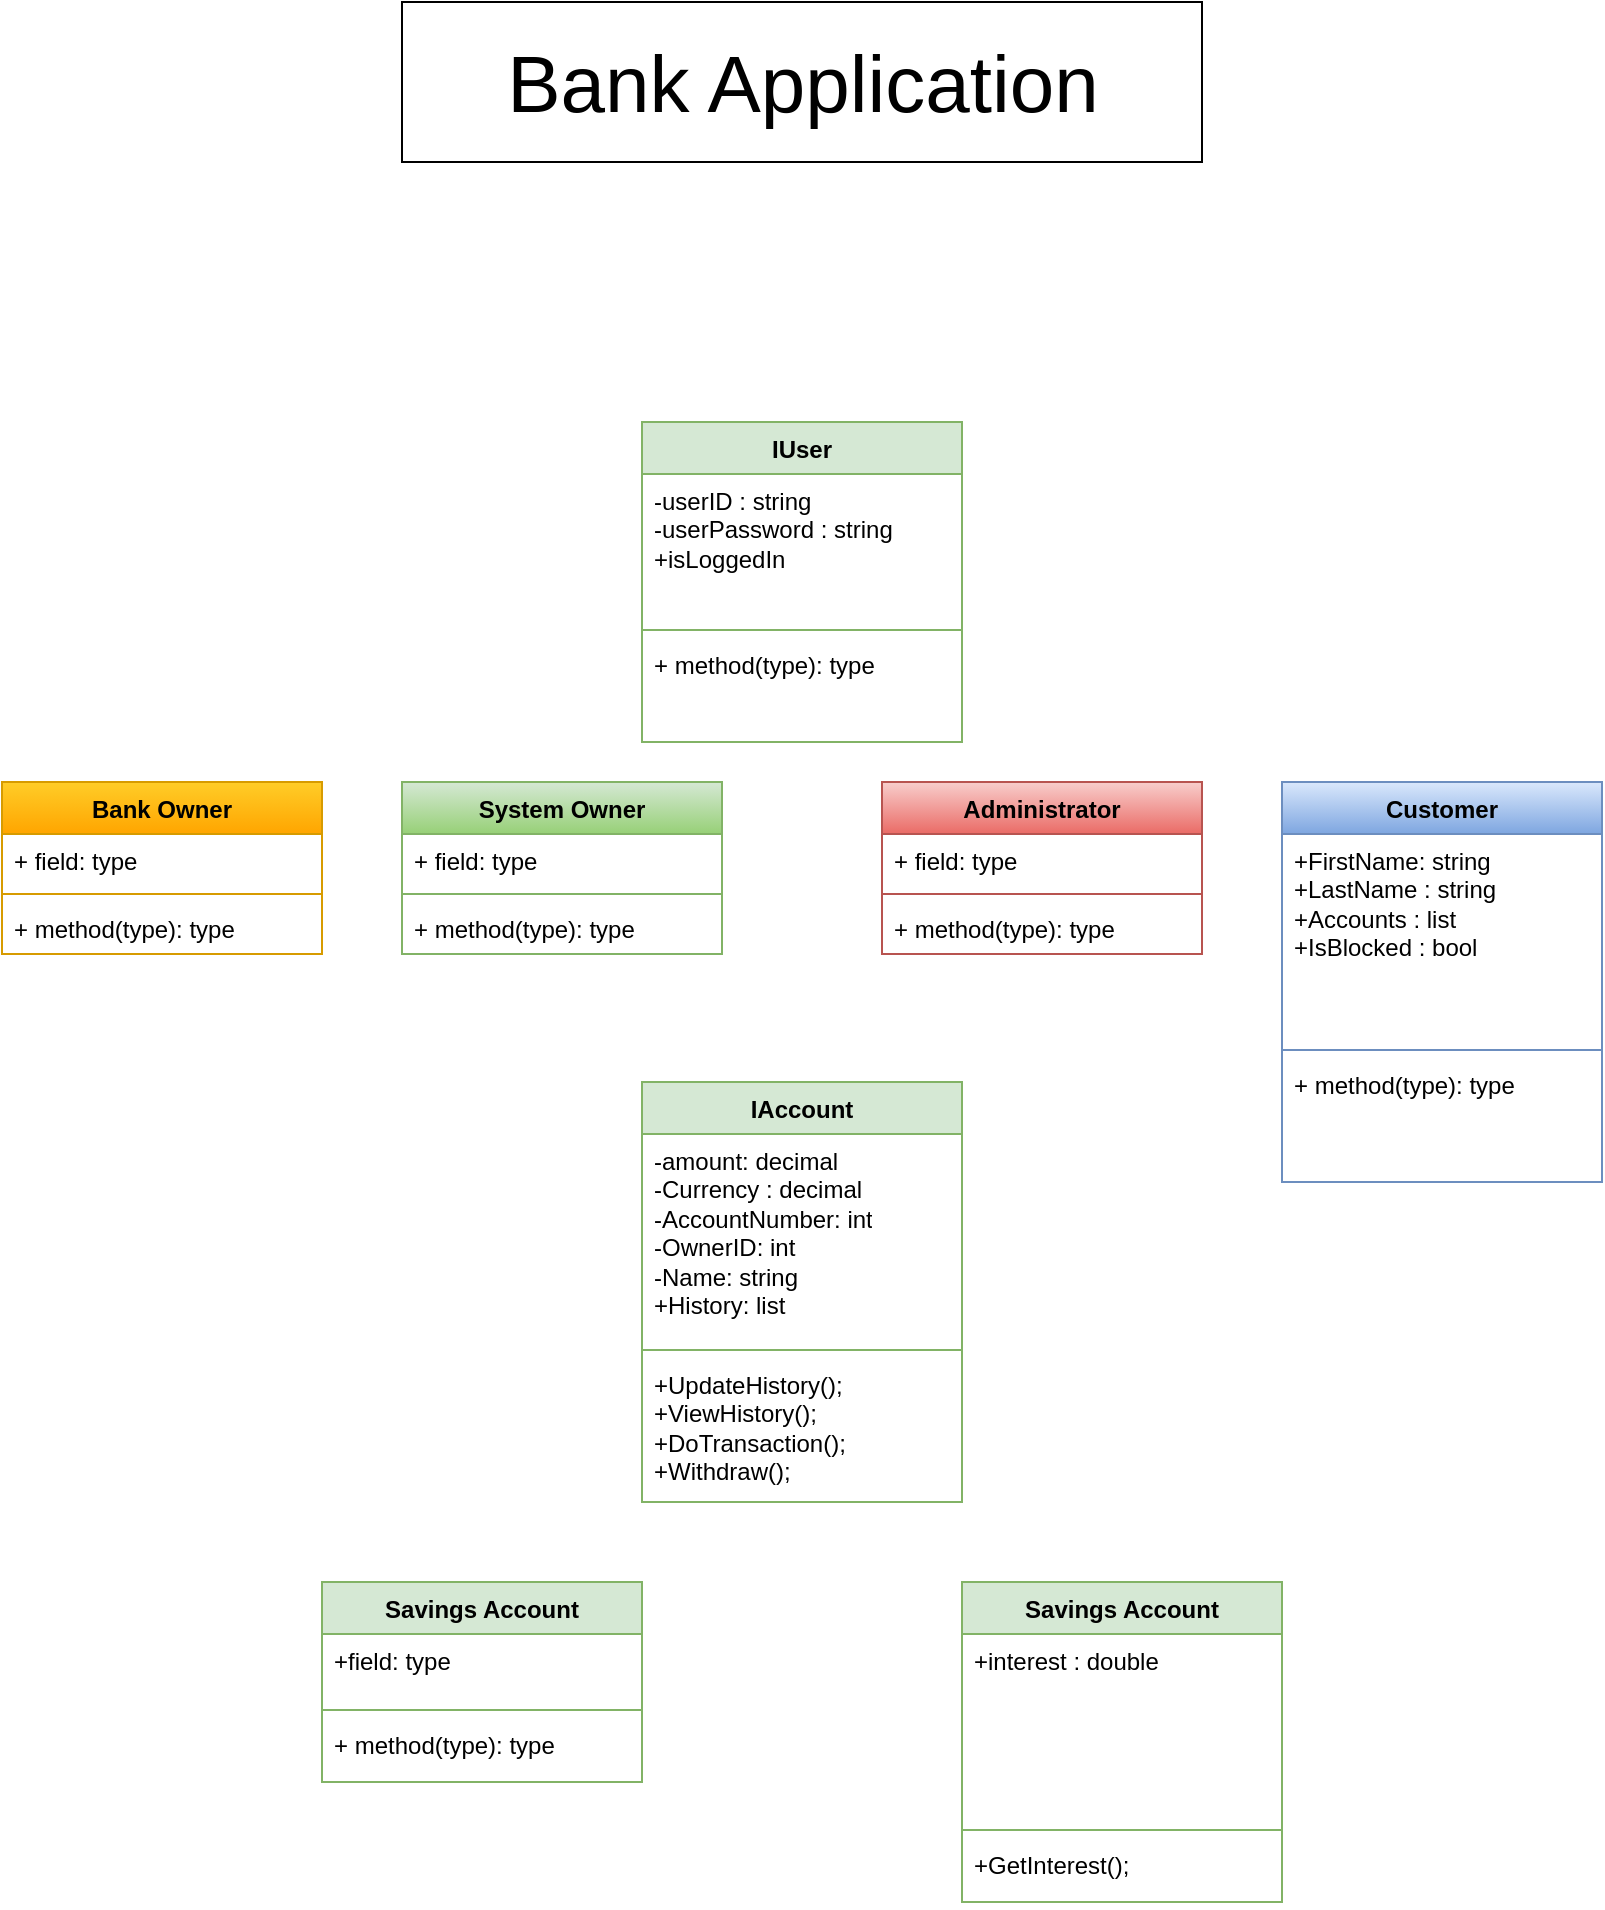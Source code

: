 <mxfile version="24.8.6">
  <diagram name="Sida-1" id="jVOs47Zs7ip-ePUWDolt">
    <mxGraphModel dx="1500" dy="746" grid="1" gridSize="10" guides="1" tooltips="1" connect="1" arrows="1" fold="1" page="1" pageScale="1" pageWidth="827" pageHeight="1169" math="0" shadow="0">
      <root>
        <mxCell id="0" />
        <mxCell id="1" parent="0" />
        <mxCell id="ofr7tEj0DooNxVdJga8A-1" value="IUser" style="swimlane;fontStyle=1;align=center;verticalAlign=top;childLayout=stackLayout;horizontal=1;startSize=26;horizontalStack=0;resizeParent=1;resizeParentMax=0;resizeLast=0;collapsible=1;marginBottom=0;whiteSpace=wrap;html=1;fillColor=#d5e8d4;strokeColor=#82b366;" parent="1" vertex="1">
          <mxGeometry x="320" y="220" width="160" height="160" as="geometry" />
        </mxCell>
        <mxCell id="ofr7tEj0DooNxVdJga8A-2" value="-userID : string&lt;div&gt;-userPassword : string&lt;/div&gt;&lt;div&gt;+isLoggedIn&lt;/div&gt;" style="text;strokeColor=none;fillColor=none;align=left;verticalAlign=top;spacingLeft=4;spacingRight=4;overflow=hidden;rotatable=0;points=[[0,0.5],[1,0.5]];portConstraint=eastwest;whiteSpace=wrap;html=1;" parent="ofr7tEj0DooNxVdJga8A-1" vertex="1">
          <mxGeometry y="26" width="160" height="74" as="geometry" />
        </mxCell>
        <mxCell id="ofr7tEj0DooNxVdJga8A-3" value="" style="line;strokeWidth=1;fillColor=none;align=left;verticalAlign=middle;spacingTop=-1;spacingLeft=3;spacingRight=3;rotatable=0;labelPosition=right;points=[];portConstraint=eastwest;strokeColor=inherit;" parent="ofr7tEj0DooNxVdJga8A-1" vertex="1">
          <mxGeometry y="100" width="160" height="8" as="geometry" />
        </mxCell>
        <mxCell id="ofr7tEj0DooNxVdJga8A-4" value="+ method(type): type" style="text;strokeColor=none;fillColor=none;align=left;verticalAlign=top;spacingLeft=4;spacingRight=4;overflow=hidden;rotatable=0;points=[[0,0.5],[1,0.5]];portConstraint=eastwest;whiteSpace=wrap;html=1;" parent="ofr7tEj0DooNxVdJga8A-1" vertex="1">
          <mxGeometry y="108" width="160" height="52" as="geometry" />
        </mxCell>
        <mxCell id="fDbmW3vQvRIylSFrpmfo-1" value="Bank Owner" style="swimlane;fontStyle=1;align=center;verticalAlign=top;childLayout=stackLayout;horizontal=1;startSize=26;horizontalStack=0;resizeParent=1;resizeParentMax=0;resizeLast=0;collapsible=1;marginBottom=0;whiteSpace=wrap;html=1;fillColor=#ffcd28;strokeColor=#d79b00;gradientColor=#ffa500;" vertex="1" parent="1">
          <mxGeometry y="400" width="160" height="86" as="geometry" />
        </mxCell>
        <mxCell id="fDbmW3vQvRIylSFrpmfo-2" value="+ field: type" style="text;strokeColor=none;fillColor=none;align=left;verticalAlign=top;spacingLeft=4;spacingRight=4;overflow=hidden;rotatable=0;points=[[0,0.5],[1,0.5]];portConstraint=eastwest;whiteSpace=wrap;html=1;" vertex="1" parent="fDbmW3vQvRIylSFrpmfo-1">
          <mxGeometry y="26" width="160" height="26" as="geometry" />
        </mxCell>
        <mxCell id="fDbmW3vQvRIylSFrpmfo-3" value="" style="line;strokeWidth=1;fillColor=none;align=left;verticalAlign=middle;spacingTop=-1;spacingLeft=3;spacingRight=3;rotatable=0;labelPosition=right;points=[];portConstraint=eastwest;strokeColor=inherit;" vertex="1" parent="fDbmW3vQvRIylSFrpmfo-1">
          <mxGeometry y="52" width="160" height="8" as="geometry" />
        </mxCell>
        <mxCell id="fDbmW3vQvRIylSFrpmfo-4" value="+ method(type): type" style="text;strokeColor=none;fillColor=none;align=left;verticalAlign=top;spacingLeft=4;spacingRight=4;overflow=hidden;rotatable=0;points=[[0,0.5],[1,0.5]];portConstraint=eastwest;whiteSpace=wrap;html=1;" vertex="1" parent="fDbmW3vQvRIylSFrpmfo-1">
          <mxGeometry y="60" width="160" height="26" as="geometry" />
        </mxCell>
        <mxCell id="fDbmW3vQvRIylSFrpmfo-5" value="Customer" style="swimlane;fontStyle=1;align=center;verticalAlign=top;childLayout=stackLayout;horizontal=1;startSize=26;horizontalStack=0;resizeParent=1;resizeParentMax=0;resizeLast=0;collapsible=1;marginBottom=0;whiteSpace=wrap;html=1;fillColor=#dae8fc;gradientColor=#7ea6e0;strokeColor=#6c8ebf;" vertex="1" parent="1">
          <mxGeometry x="640" y="400" width="160" height="200" as="geometry" />
        </mxCell>
        <mxCell id="fDbmW3vQvRIylSFrpmfo-6" value="+FirstName: string&lt;div&gt;+LastName : string&lt;/div&gt;&lt;div&gt;+Accounts : list&lt;/div&gt;&lt;div&gt;+IsBlocked : bool&lt;/div&gt;" style="text;strokeColor=none;fillColor=none;align=left;verticalAlign=top;spacingLeft=4;spacingRight=4;overflow=hidden;rotatable=0;points=[[0,0.5],[1,0.5]];portConstraint=eastwest;whiteSpace=wrap;html=1;" vertex="1" parent="fDbmW3vQvRIylSFrpmfo-5">
          <mxGeometry y="26" width="160" height="104" as="geometry" />
        </mxCell>
        <mxCell id="fDbmW3vQvRIylSFrpmfo-7" value="" style="line;strokeWidth=1;fillColor=none;align=left;verticalAlign=middle;spacingTop=-1;spacingLeft=3;spacingRight=3;rotatable=0;labelPosition=right;points=[];portConstraint=eastwest;strokeColor=inherit;" vertex="1" parent="fDbmW3vQvRIylSFrpmfo-5">
          <mxGeometry y="130" width="160" height="8" as="geometry" />
        </mxCell>
        <mxCell id="fDbmW3vQvRIylSFrpmfo-8" value="+ method(type): type" style="text;strokeColor=none;fillColor=none;align=left;verticalAlign=top;spacingLeft=4;spacingRight=4;overflow=hidden;rotatable=0;points=[[0,0.5],[1,0.5]];portConstraint=eastwest;whiteSpace=wrap;html=1;" vertex="1" parent="fDbmW3vQvRIylSFrpmfo-5">
          <mxGeometry y="138" width="160" height="62" as="geometry" />
        </mxCell>
        <mxCell id="fDbmW3vQvRIylSFrpmfo-9" value="System Owner" style="swimlane;fontStyle=1;align=center;verticalAlign=top;childLayout=stackLayout;horizontal=1;startSize=26;horizontalStack=0;resizeParent=1;resizeParentMax=0;resizeLast=0;collapsible=1;marginBottom=0;whiteSpace=wrap;html=1;fillColor=#d5e8d4;strokeColor=#82b366;gradientColor=#97d077;" vertex="1" parent="1">
          <mxGeometry x="200" y="400" width="160" height="86" as="geometry" />
        </mxCell>
        <mxCell id="fDbmW3vQvRIylSFrpmfo-10" value="+ field: type" style="text;strokeColor=none;fillColor=none;align=left;verticalAlign=top;spacingLeft=4;spacingRight=4;overflow=hidden;rotatable=0;points=[[0,0.5],[1,0.5]];portConstraint=eastwest;whiteSpace=wrap;html=1;" vertex="1" parent="fDbmW3vQvRIylSFrpmfo-9">
          <mxGeometry y="26" width="160" height="26" as="geometry" />
        </mxCell>
        <mxCell id="fDbmW3vQvRIylSFrpmfo-11" value="" style="line;strokeWidth=1;fillColor=none;align=left;verticalAlign=middle;spacingTop=-1;spacingLeft=3;spacingRight=3;rotatable=0;labelPosition=right;points=[];portConstraint=eastwest;strokeColor=inherit;" vertex="1" parent="fDbmW3vQvRIylSFrpmfo-9">
          <mxGeometry y="52" width="160" height="8" as="geometry" />
        </mxCell>
        <mxCell id="fDbmW3vQvRIylSFrpmfo-12" value="+ method(type): type" style="text;strokeColor=none;fillColor=none;align=left;verticalAlign=top;spacingLeft=4;spacingRight=4;overflow=hidden;rotatable=0;points=[[0,0.5],[1,0.5]];portConstraint=eastwest;whiteSpace=wrap;html=1;" vertex="1" parent="fDbmW3vQvRIylSFrpmfo-9">
          <mxGeometry y="60" width="160" height="26" as="geometry" />
        </mxCell>
        <mxCell id="fDbmW3vQvRIylSFrpmfo-13" value="Administrator" style="swimlane;fontStyle=1;align=center;verticalAlign=top;childLayout=stackLayout;horizontal=1;startSize=26;horizontalStack=0;resizeParent=1;resizeParentMax=0;resizeLast=0;collapsible=1;marginBottom=0;whiteSpace=wrap;html=1;fillColor=#f8cecc;gradientColor=#ea6b66;strokeColor=#b85450;" vertex="1" parent="1">
          <mxGeometry x="440" y="400" width="160" height="86" as="geometry" />
        </mxCell>
        <mxCell id="fDbmW3vQvRIylSFrpmfo-14" value="+ field: type" style="text;strokeColor=none;fillColor=none;align=left;verticalAlign=top;spacingLeft=4;spacingRight=4;overflow=hidden;rotatable=0;points=[[0,0.5],[1,0.5]];portConstraint=eastwest;whiteSpace=wrap;html=1;" vertex="1" parent="fDbmW3vQvRIylSFrpmfo-13">
          <mxGeometry y="26" width="160" height="26" as="geometry" />
        </mxCell>
        <mxCell id="fDbmW3vQvRIylSFrpmfo-15" value="" style="line;strokeWidth=1;fillColor=none;align=left;verticalAlign=middle;spacingTop=-1;spacingLeft=3;spacingRight=3;rotatable=0;labelPosition=right;points=[];portConstraint=eastwest;strokeColor=inherit;" vertex="1" parent="fDbmW3vQvRIylSFrpmfo-13">
          <mxGeometry y="52" width="160" height="8" as="geometry" />
        </mxCell>
        <mxCell id="fDbmW3vQvRIylSFrpmfo-16" value="+ method(type): type" style="text;strokeColor=none;fillColor=none;align=left;verticalAlign=top;spacingLeft=4;spacingRight=4;overflow=hidden;rotatable=0;points=[[0,0.5],[1,0.5]];portConstraint=eastwest;whiteSpace=wrap;html=1;" vertex="1" parent="fDbmW3vQvRIylSFrpmfo-13">
          <mxGeometry y="60" width="160" height="26" as="geometry" />
        </mxCell>
        <mxCell id="fDbmW3vQvRIylSFrpmfo-18" value="" style="rounded=0;whiteSpace=wrap;html=1;" vertex="1" parent="1">
          <mxGeometry x="200" y="10" width="400" height="80" as="geometry" />
        </mxCell>
        <mxCell id="fDbmW3vQvRIylSFrpmfo-19" value="&lt;font style=&quot;font-size: 40px;&quot;&gt;Bank Application&lt;/font&gt;" style="text;html=1;align=center;verticalAlign=middle;resizable=0;points=[];autosize=1;strokeColor=none;fillColor=none;" vertex="1" parent="1">
          <mxGeometry x="240" y="20" width="320" height="60" as="geometry" />
        </mxCell>
        <mxCell id="fDbmW3vQvRIylSFrpmfo-20" value="IAccount" style="swimlane;fontStyle=1;align=center;verticalAlign=top;childLayout=stackLayout;horizontal=1;startSize=26;horizontalStack=0;resizeParent=1;resizeParentMax=0;resizeLast=0;collapsible=1;marginBottom=0;whiteSpace=wrap;html=1;fillColor=#d5e8d4;strokeColor=#82b366;" vertex="1" parent="1">
          <mxGeometry x="320" y="550" width="160" height="210" as="geometry" />
        </mxCell>
        <mxCell id="fDbmW3vQvRIylSFrpmfo-21" value="-amount: decimal&lt;div&gt;-Currency : decimal&lt;/div&gt;&lt;div&gt;-AccountNumber: int&lt;/div&gt;&lt;div&gt;-OwnerID: int&lt;/div&gt;&lt;div&gt;-Name: string&lt;/div&gt;&lt;div&gt;+History: list&lt;/div&gt;&lt;div&gt;&lt;br&gt;&lt;/div&gt;" style="text;strokeColor=none;fillColor=none;align=left;verticalAlign=top;spacingLeft=4;spacingRight=4;overflow=hidden;rotatable=0;points=[[0,0.5],[1,0.5]];portConstraint=eastwest;whiteSpace=wrap;html=1;" vertex="1" parent="fDbmW3vQvRIylSFrpmfo-20">
          <mxGeometry y="26" width="160" height="104" as="geometry" />
        </mxCell>
        <mxCell id="fDbmW3vQvRIylSFrpmfo-22" value="" style="line;strokeWidth=1;fillColor=none;align=left;verticalAlign=middle;spacingTop=-1;spacingLeft=3;spacingRight=3;rotatable=0;labelPosition=right;points=[];portConstraint=eastwest;strokeColor=inherit;" vertex="1" parent="fDbmW3vQvRIylSFrpmfo-20">
          <mxGeometry y="130" width="160" height="8" as="geometry" />
        </mxCell>
        <mxCell id="fDbmW3vQvRIylSFrpmfo-23" value="+UpdateHistory();&amp;nbsp;&lt;div&gt;+ViewHistory();&lt;/div&gt;&lt;div&gt;+DoTransaction();&lt;/div&gt;&lt;div&gt;+Withdraw();&lt;/div&gt;" style="text;strokeColor=none;fillColor=none;align=left;verticalAlign=top;spacingLeft=4;spacingRight=4;overflow=hidden;rotatable=0;points=[[0,0.5],[1,0.5]];portConstraint=eastwest;whiteSpace=wrap;html=1;" vertex="1" parent="fDbmW3vQvRIylSFrpmfo-20">
          <mxGeometry y="138" width="160" height="72" as="geometry" />
        </mxCell>
        <mxCell id="fDbmW3vQvRIylSFrpmfo-28" value="Savings Account" style="swimlane;fontStyle=1;align=center;verticalAlign=top;childLayout=stackLayout;horizontal=1;startSize=26;horizontalStack=0;resizeParent=1;resizeParentMax=0;resizeLast=0;collapsible=1;marginBottom=0;whiteSpace=wrap;html=1;fillColor=#d5e8d4;strokeColor=#82b366;" vertex="1" parent="1">
          <mxGeometry x="480" y="800" width="160" height="160" as="geometry" />
        </mxCell>
        <mxCell id="fDbmW3vQvRIylSFrpmfo-29" value="&lt;div&gt;+interest : double&lt;/div&gt;" style="text;strokeColor=none;fillColor=none;align=left;verticalAlign=top;spacingLeft=4;spacingRight=4;overflow=hidden;rotatable=0;points=[[0,0.5],[1,0.5]];portConstraint=eastwest;whiteSpace=wrap;html=1;" vertex="1" parent="fDbmW3vQvRIylSFrpmfo-28">
          <mxGeometry y="26" width="160" height="94" as="geometry" />
        </mxCell>
        <mxCell id="fDbmW3vQvRIylSFrpmfo-30" value="" style="line;strokeWidth=1;fillColor=none;align=left;verticalAlign=middle;spacingTop=-1;spacingLeft=3;spacingRight=3;rotatable=0;labelPosition=right;points=[];portConstraint=eastwest;strokeColor=inherit;" vertex="1" parent="fDbmW3vQvRIylSFrpmfo-28">
          <mxGeometry y="120" width="160" height="8" as="geometry" />
        </mxCell>
        <mxCell id="fDbmW3vQvRIylSFrpmfo-31" value="+GetInterest();" style="text;strokeColor=none;fillColor=none;align=left;verticalAlign=top;spacingLeft=4;spacingRight=4;overflow=hidden;rotatable=0;points=[[0,0.5],[1,0.5]];portConstraint=eastwest;whiteSpace=wrap;html=1;" vertex="1" parent="fDbmW3vQvRIylSFrpmfo-28">
          <mxGeometry y="128" width="160" height="32" as="geometry" />
        </mxCell>
        <mxCell id="fDbmW3vQvRIylSFrpmfo-33" value="Savings Account" style="swimlane;fontStyle=1;align=center;verticalAlign=top;childLayout=stackLayout;horizontal=1;startSize=26;horizontalStack=0;resizeParent=1;resizeParentMax=0;resizeLast=0;collapsible=1;marginBottom=0;whiteSpace=wrap;html=1;fillColor=#d5e8d4;strokeColor=#82b366;" vertex="1" parent="1">
          <mxGeometry x="160" y="800" width="160" height="100" as="geometry" />
        </mxCell>
        <mxCell id="fDbmW3vQvRIylSFrpmfo-34" value="&lt;div&gt;+field: type&lt;/div&gt;" style="text;strokeColor=none;fillColor=none;align=left;verticalAlign=top;spacingLeft=4;spacingRight=4;overflow=hidden;rotatable=0;points=[[0,0.5],[1,0.5]];portConstraint=eastwest;whiteSpace=wrap;html=1;" vertex="1" parent="fDbmW3vQvRIylSFrpmfo-33">
          <mxGeometry y="26" width="160" height="34" as="geometry" />
        </mxCell>
        <mxCell id="fDbmW3vQvRIylSFrpmfo-35" value="" style="line;strokeWidth=1;fillColor=none;align=left;verticalAlign=middle;spacingTop=-1;spacingLeft=3;spacingRight=3;rotatable=0;labelPosition=right;points=[];portConstraint=eastwest;strokeColor=inherit;" vertex="1" parent="fDbmW3vQvRIylSFrpmfo-33">
          <mxGeometry y="60" width="160" height="8" as="geometry" />
        </mxCell>
        <mxCell id="fDbmW3vQvRIylSFrpmfo-36" value="+ method(type): type" style="text;strokeColor=none;fillColor=none;align=left;verticalAlign=top;spacingLeft=4;spacingRight=4;overflow=hidden;rotatable=0;points=[[0,0.5],[1,0.5]];portConstraint=eastwest;whiteSpace=wrap;html=1;" vertex="1" parent="fDbmW3vQvRIylSFrpmfo-33">
          <mxGeometry y="68" width="160" height="32" as="geometry" />
        </mxCell>
      </root>
    </mxGraphModel>
  </diagram>
</mxfile>
